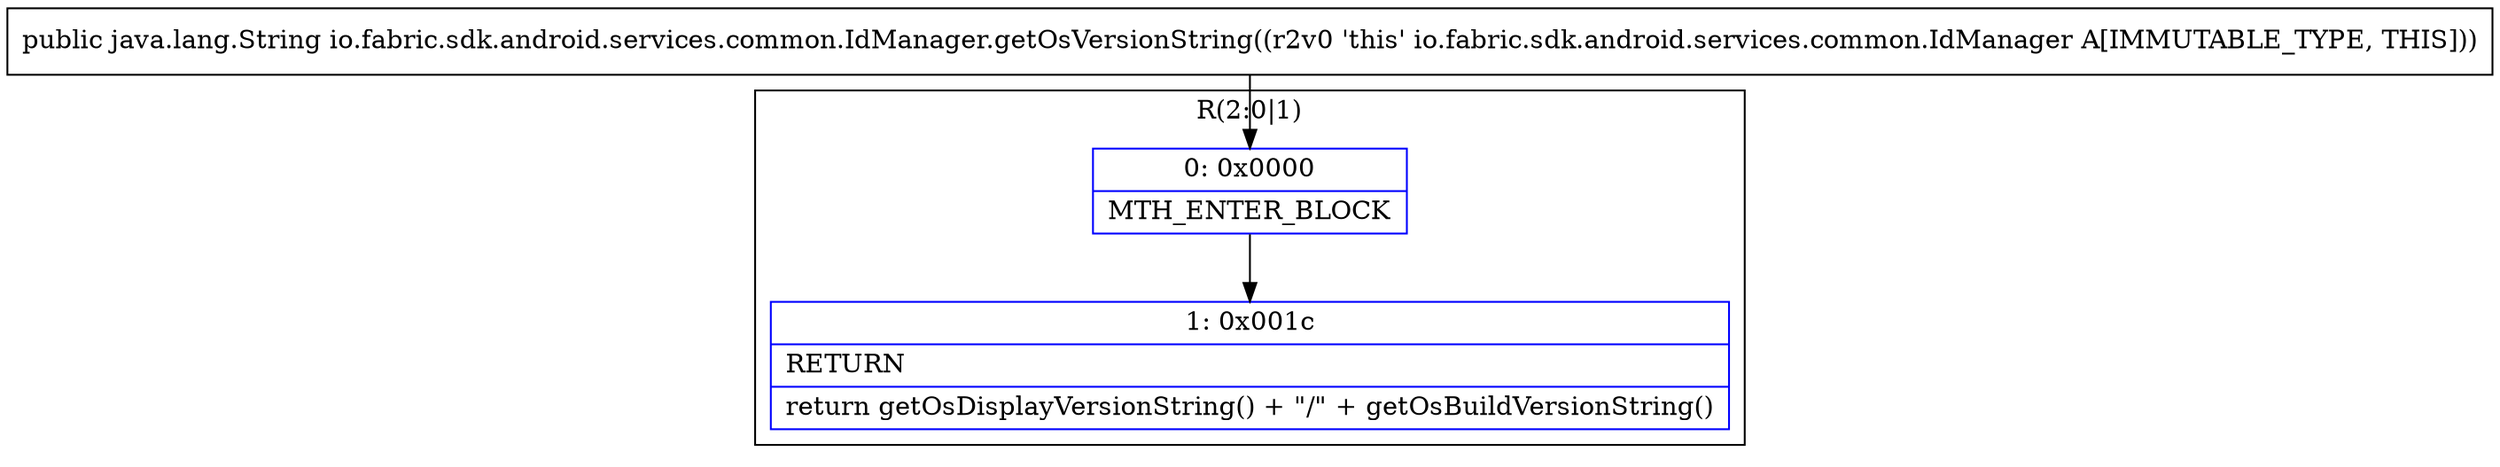 digraph "CFG forio.fabric.sdk.android.services.common.IdManager.getOsVersionString()Ljava\/lang\/String;" {
subgraph cluster_Region_1669512867 {
label = "R(2:0|1)";
node [shape=record,color=blue];
Node_0 [shape=record,label="{0\:\ 0x0000|MTH_ENTER_BLOCK\l}"];
Node_1 [shape=record,label="{1\:\ 0x001c|RETURN\l|return getOsDisplayVersionString() + \"\/\" + getOsBuildVersionString()\l}"];
}
MethodNode[shape=record,label="{public java.lang.String io.fabric.sdk.android.services.common.IdManager.getOsVersionString((r2v0 'this' io.fabric.sdk.android.services.common.IdManager A[IMMUTABLE_TYPE, THIS])) }"];
MethodNode -> Node_0;
Node_0 -> Node_1;
}

